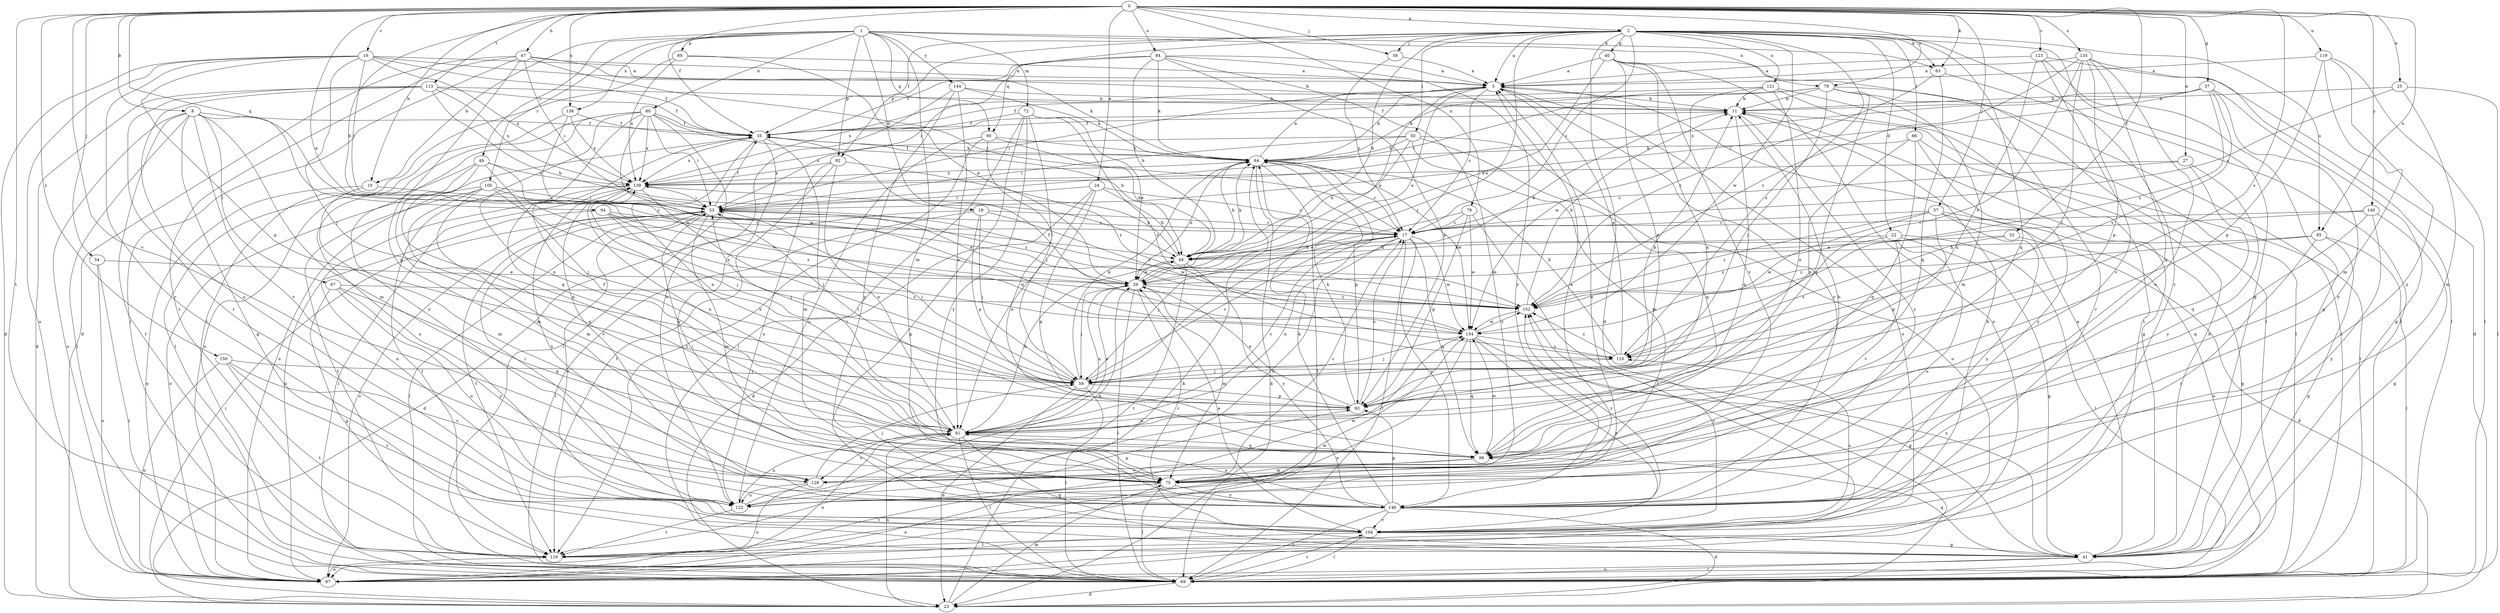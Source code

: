 strict digraph  {
0;
1;
2;
5;
8;
10;
11;
16;
17;
18;
22;
23;
24;
25;
27;
29;
32;
35;
37;
40;
41;
47;
48;
49;
50;
53;
54;
57;
58;
59;
63;
64;
66;
67;
69;
72;
75;
78;
79;
80;
81;
84;
85;
87;
89;
92;
93;
94;
95;
98;
100;
104;
110;
113;
116;
119;
121;
122;
123;
128;
134;
135;
138;
139;
140;
144;
146;
150;
152;
0 -> 2  [label=a];
0 -> 8  [label=b];
0 -> 10  [label=b];
0 -> 16  [label=c];
0 -> 24  [label=e];
0 -> 25  [label=e];
0 -> 27  [label=e];
0 -> 29  [label=e];
0 -> 32  [label=f];
0 -> 35  [label=f];
0 -> 37  [label=g];
0 -> 47  [label=h];
0 -> 48  [label=h];
0 -> 54  [label=j];
0 -> 57  [label=j];
0 -> 58  [label=j];
0 -> 63  [label=k];
0 -> 78  [label=n];
0 -> 79  [label=n];
0 -> 84  [label=o];
0 -> 85  [label=o];
0 -> 94  [label=q];
0 -> 110  [label=s];
0 -> 113  [label=t];
0 -> 116  [label=t];
0 -> 119  [label=u];
0 -> 123  [label=v];
0 -> 128  [label=v];
0 -> 135  [label=x];
0 -> 138  [label=x];
0 -> 140  [label=y];
0 -> 150  [label=z];
1 -> 10  [label=b];
1 -> 18  [label=d];
1 -> 49  [label=i];
1 -> 63  [label=k];
1 -> 72  [label=m];
1 -> 75  [label=m];
1 -> 79  [label=n];
1 -> 80  [label=n];
1 -> 89  [label=p];
1 -> 92  [label=p];
1 -> 95  [label=q];
1 -> 100  [label=r];
1 -> 138  [label=x];
1 -> 144  [label=y];
2 -> 5  [label=a];
2 -> 17  [label=c];
2 -> 22  [label=d];
2 -> 23  [label=d];
2 -> 35  [label=f];
2 -> 40  [label=g];
2 -> 41  [label=g];
2 -> 48  [label=h];
2 -> 50  [label=i];
2 -> 58  [label=j];
2 -> 59  [label=j];
2 -> 63  [label=k];
2 -> 66  [label=l];
2 -> 85  [label=o];
2 -> 92  [label=p];
2 -> 95  [label=q];
2 -> 98  [label=q];
2 -> 104  [label=r];
2 -> 110  [label=s];
2 -> 121  [label=u];
2 -> 134  [label=w];
5 -> 11  [label=b];
5 -> 17  [label=c];
5 -> 29  [label=e];
5 -> 53  [label=i];
5 -> 64  [label=k];
5 -> 87  [label=o];
5 -> 139  [label=x];
5 -> 146  [label=y];
8 -> 35  [label=f];
8 -> 41  [label=g];
8 -> 67  [label=l];
8 -> 69  [label=l];
8 -> 75  [label=m];
8 -> 87  [label=o];
8 -> 116  [label=t];
8 -> 128  [label=v];
8 -> 152  [label=z];
10 -> 53  [label=i];
10 -> 75  [label=m];
10 -> 87  [label=o];
11 -> 35  [label=f];
11 -> 41  [label=g];
11 -> 98  [label=q];
11 -> 146  [label=y];
16 -> 5  [label=a];
16 -> 11  [label=b];
16 -> 23  [label=d];
16 -> 35  [label=f];
16 -> 53  [label=i];
16 -> 59  [label=j];
16 -> 87  [label=o];
16 -> 93  [label=p];
16 -> 104  [label=r];
16 -> 139  [label=x];
17 -> 48  [label=h];
17 -> 59  [label=j];
17 -> 69  [label=l];
17 -> 81  [label=n];
17 -> 98  [label=q];
17 -> 122  [label=u];
17 -> 134  [label=w];
17 -> 146  [label=y];
18 -> 17  [label=c];
18 -> 23  [label=d];
18 -> 59  [label=j];
18 -> 69  [label=l];
18 -> 93  [label=p];
18 -> 134  [label=w];
22 -> 41  [label=g];
22 -> 48  [label=h];
22 -> 69  [label=l];
22 -> 122  [label=u];
22 -> 128  [label=v];
22 -> 152  [label=z];
23 -> 53  [label=i];
23 -> 64  [label=k];
23 -> 75  [label=m];
23 -> 81  [label=n];
24 -> 17  [label=c];
24 -> 23  [label=d];
24 -> 48  [label=h];
24 -> 53  [label=i];
24 -> 81  [label=n];
24 -> 98  [label=q];
25 -> 11  [label=b];
25 -> 17  [label=c];
25 -> 69  [label=l];
25 -> 75  [label=m];
27 -> 17  [label=c];
27 -> 98  [label=q];
27 -> 139  [label=x];
27 -> 146  [label=y];
29 -> 5  [label=a];
29 -> 11  [label=b];
29 -> 59  [label=j];
29 -> 69  [label=l];
29 -> 75  [label=m];
29 -> 81  [label=n];
29 -> 104  [label=r];
29 -> 152  [label=z];
32 -> 23  [label=d];
32 -> 48  [label=h];
32 -> 110  [label=s];
35 -> 64  [label=k];
35 -> 75  [label=m];
35 -> 81  [label=n];
35 -> 87  [label=o];
35 -> 139  [label=x];
35 -> 146  [label=y];
37 -> 11  [label=b];
37 -> 41  [label=g];
37 -> 53  [label=i];
37 -> 110  [label=s];
37 -> 139  [label=x];
37 -> 146  [label=y];
37 -> 152  [label=z];
40 -> 5  [label=a];
40 -> 29  [label=e];
40 -> 69  [label=l];
40 -> 81  [label=n];
40 -> 87  [label=o];
40 -> 93  [label=p];
40 -> 128  [label=v];
41 -> 5  [label=a];
41 -> 11  [label=b];
41 -> 69  [label=l];
41 -> 87  [label=o];
41 -> 98  [label=q];
41 -> 152  [label=z];
47 -> 5  [label=a];
47 -> 17  [label=c];
47 -> 23  [label=d];
47 -> 53  [label=i];
47 -> 64  [label=k];
47 -> 69  [label=l];
47 -> 98  [label=q];
47 -> 116  [label=t];
48 -> 29  [label=e];
48 -> 64  [label=k];
48 -> 116  [label=t];
48 -> 139  [label=x];
48 -> 146  [label=y];
49 -> 59  [label=j];
49 -> 75  [label=m];
49 -> 81  [label=n];
49 -> 110  [label=s];
49 -> 122  [label=u];
49 -> 139  [label=x];
50 -> 48  [label=h];
50 -> 53  [label=i];
50 -> 64  [label=k];
50 -> 75  [label=m];
50 -> 87  [label=o];
50 -> 98  [label=q];
50 -> 139  [label=x];
53 -> 17  [label=c];
53 -> 29  [label=e];
53 -> 35  [label=f];
53 -> 69  [label=l];
53 -> 75  [label=m];
53 -> 87  [label=o];
53 -> 104  [label=r];
53 -> 116  [label=t];
53 -> 152  [label=z];
54 -> 29  [label=e];
54 -> 69  [label=l];
54 -> 87  [label=o];
57 -> 17  [label=c];
57 -> 41  [label=g];
57 -> 87  [label=o];
57 -> 93  [label=p];
57 -> 134  [label=w];
57 -> 146  [label=y];
57 -> 152  [label=z];
58 -> 5  [label=a];
58 -> 17  [label=c];
59 -> 11  [label=b];
59 -> 17  [label=c];
59 -> 23  [label=d];
59 -> 53  [label=i];
59 -> 64  [label=k];
59 -> 69  [label=l];
59 -> 93  [label=p];
63 -> 69  [label=l];
63 -> 98  [label=q];
63 -> 152  [label=z];
64 -> 5  [label=a];
64 -> 17  [label=c];
64 -> 23  [label=d];
64 -> 29  [label=e];
64 -> 35  [label=f];
64 -> 48  [label=h];
64 -> 69  [label=l];
64 -> 93  [label=p];
64 -> 134  [label=w];
64 -> 139  [label=x];
66 -> 64  [label=k];
66 -> 69  [label=l];
66 -> 93  [label=p];
66 -> 98  [label=q];
66 -> 146  [label=y];
67 -> 41  [label=g];
67 -> 98  [label=q];
67 -> 122  [label=u];
67 -> 146  [label=y];
67 -> 152  [label=z];
69 -> 23  [label=d];
69 -> 104  [label=r];
72 -> 29  [label=e];
72 -> 35  [label=f];
72 -> 41  [label=g];
72 -> 69  [label=l];
72 -> 98  [label=q];
72 -> 110  [label=s];
72 -> 146  [label=y];
75 -> 5  [label=a];
75 -> 11  [label=b];
75 -> 17  [label=c];
75 -> 53  [label=i];
75 -> 69  [label=l];
75 -> 87  [label=o];
75 -> 116  [label=t];
75 -> 146  [label=y];
78 -> 17  [label=c];
78 -> 29  [label=e];
78 -> 93  [label=p];
78 -> 116  [label=t];
78 -> 134  [label=w];
79 -> 11  [label=b];
79 -> 35  [label=f];
79 -> 53  [label=i];
79 -> 59  [label=j];
79 -> 64  [label=k];
79 -> 69  [label=l];
79 -> 75  [label=m];
79 -> 98  [label=q];
79 -> 104  [label=r];
80 -> 35  [label=f];
80 -> 48  [label=h];
80 -> 53  [label=i];
80 -> 69  [label=l];
80 -> 81  [label=n];
80 -> 87  [label=o];
80 -> 98  [label=q];
80 -> 134  [label=w];
80 -> 139  [label=x];
80 -> 146  [label=y];
81 -> 17  [label=c];
81 -> 29  [label=e];
81 -> 35  [label=f];
81 -> 41  [label=g];
81 -> 48  [label=h];
81 -> 53  [label=i];
81 -> 69  [label=l];
81 -> 87  [label=o];
81 -> 98  [label=q];
81 -> 128  [label=v];
81 -> 139  [label=x];
84 -> 5  [label=a];
84 -> 35  [label=f];
84 -> 48  [label=h];
84 -> 53  [label=i];
84 -> 64  [label=k];
84 -> 75  [label=m];
84 -> 93  [label=p];
84 -> 146  [label=y];
85 -> 41  [label=g];
85 -> 48  [label=h];
85 -> 69  [label=l];
85 -> 104  [label=r];
85 -> 152  [label=z];
89 -> 5  [label=a];
89 -> 29  [label=e];
89 -> 69  [label=l];
89 -> 139  [label=x];
92 -> 81  [label=n];
92 -> 116  [label=t];
92 -> 122  [label=u];
92 -> 139  [label=x];
92 -> 152  [label=z];
93 -> 17  [label=c];
93 -> 29  [label=e];
93 -> 53  [label=i];
93 -> 64  [label=k];
93 -> 81  [label=n];
94 -> 17  [label=c];
94 -> 29  [label=e];
94 -> 59  [label=j];
94 -> 122  [label=u];
94 -> 152  [label=z];
95 -> 48  [label=h];
95 -> 59  [label=j];
95 -> 64  [label=k];
95 -> 116  [label=t];
95 -> 122  [label=u];
98 -> 75  [label=m];
98 -> 128  [label=v];
98 -> 134  [label=w];
100 -> 53  [label=i];
100 -> 59  [label=j];
100 -> 75  [label=m];
100 -> 87  [label=o];
100 -> 98  [label=q];
100 -> 116  [label=t];
100 -> 152  [label=z];
104 -> 11  [label=b];
104 -> 29  [label=e];
104 -> 41  [label=g];
104 -> 69  [label=l];
104 -> 110  [label=s];
104 -> 116  [label=t];
104 -> 152  [label=z];
110 -> 5  [label=a];
110 -> 59  [label=j];
110 -> 64  [label=k];
110 -> 152  [label=z];
113 -> 11  [label=b];
113 -> 23  [label=d];
113 -> 35  [label=f];
113 -> 48  [label=h];
113 -> 104  [label=r];
113 -> 122  [label=u];
113 -> 139  [label=x];
116 -> 87  [label=o];
116 -> 134  [label=w];
119 -> 5  [label=a];
119 -> 69  [label=l];
119 -> 75  [label=m];
119 -> 93  [label=p];
119 -> 146  [label=y];
121 -> 11  [label=b];
121 -> 35  [label=f];
121 -> 69  [label=l];
121 -> 81  [label=n];
121 -> 116  [label=t];
121 -> 134  [label=w];
122 -> 5  [label=a];
122 -> 29  [label=e];
122 -> 53  [label=i];
122 -> 81  [label=n];
122 -> 93  [label=p];
122 -> 116  [label=t];
122 -> 134  [label=w];
123 -> 5  [label=a];
123 -> 23  [label=d];
123 -> 41  [label=g];
123 -> 81  [label=n];
123 -> 128  [label=v];
128 -> 59  [label=j];
128 -> 87  [label=o];
128 -> 122  [label=u];
134 -> 35  [label=f];
134 -> 41  [label=g];
134 -> 59  [label=j];
134 -> 87  [label=o];
134 -> 98  [label=q];
134 -> 104  [label=r];
134 -> 110  [label=s];
134 -> 152  [label=z];
135 -> 5  [label=a];
135 -> 59  [label=j];
135 -> 69  [label=l];
135 -> 93  [label=p];
135 -> 98  [label=q];
135 -> 110  [label=s];
135 -> 122  [label=u];
135 -> 152  [label=z];
138 -> 35  [label=f];
138 -> 69  [label=l];
138 -> 134  [label=w];
138 -> 139  [label=x];
139 -> 53  [label=i];
139 -> 59  [label=j];
139 -> 69  [label=l];
139 -> 81  [label=n];
139 -> 87  [label=o];
139 -> 116  [label=t];
139 -> 128  [label=v];
140 -> 17  [label=c];
140 -> 29  [label=e];
140 -> 41  [label=g];
140 -> 98  [label=q];
140 -> 146  [label=y];
144 -> 11  [label=b];
144 -> 64  [label=k];
144 -> 81  [label=n];
144 -> 122  [label=u];
144 -> 146  [label=y];
146 -> 23  [label=d];
146 -> 64  [label=k];
146 -> 69  [label=l];
146 -> 81  [label=n];
146 -> 93  [label=p];
146 -> 104  [label=r];
146 -> 139  [label=x];
146 -> 152  [label=z];
150 -> 59  [label=j];
150 -> 87  [label=o];
150 -> 104  [label=r];
150 -> 116  [label=t];
150 -> 128  [label=v];
152 -> 11  [label=b];
152 -> 134  [label=w];
}
